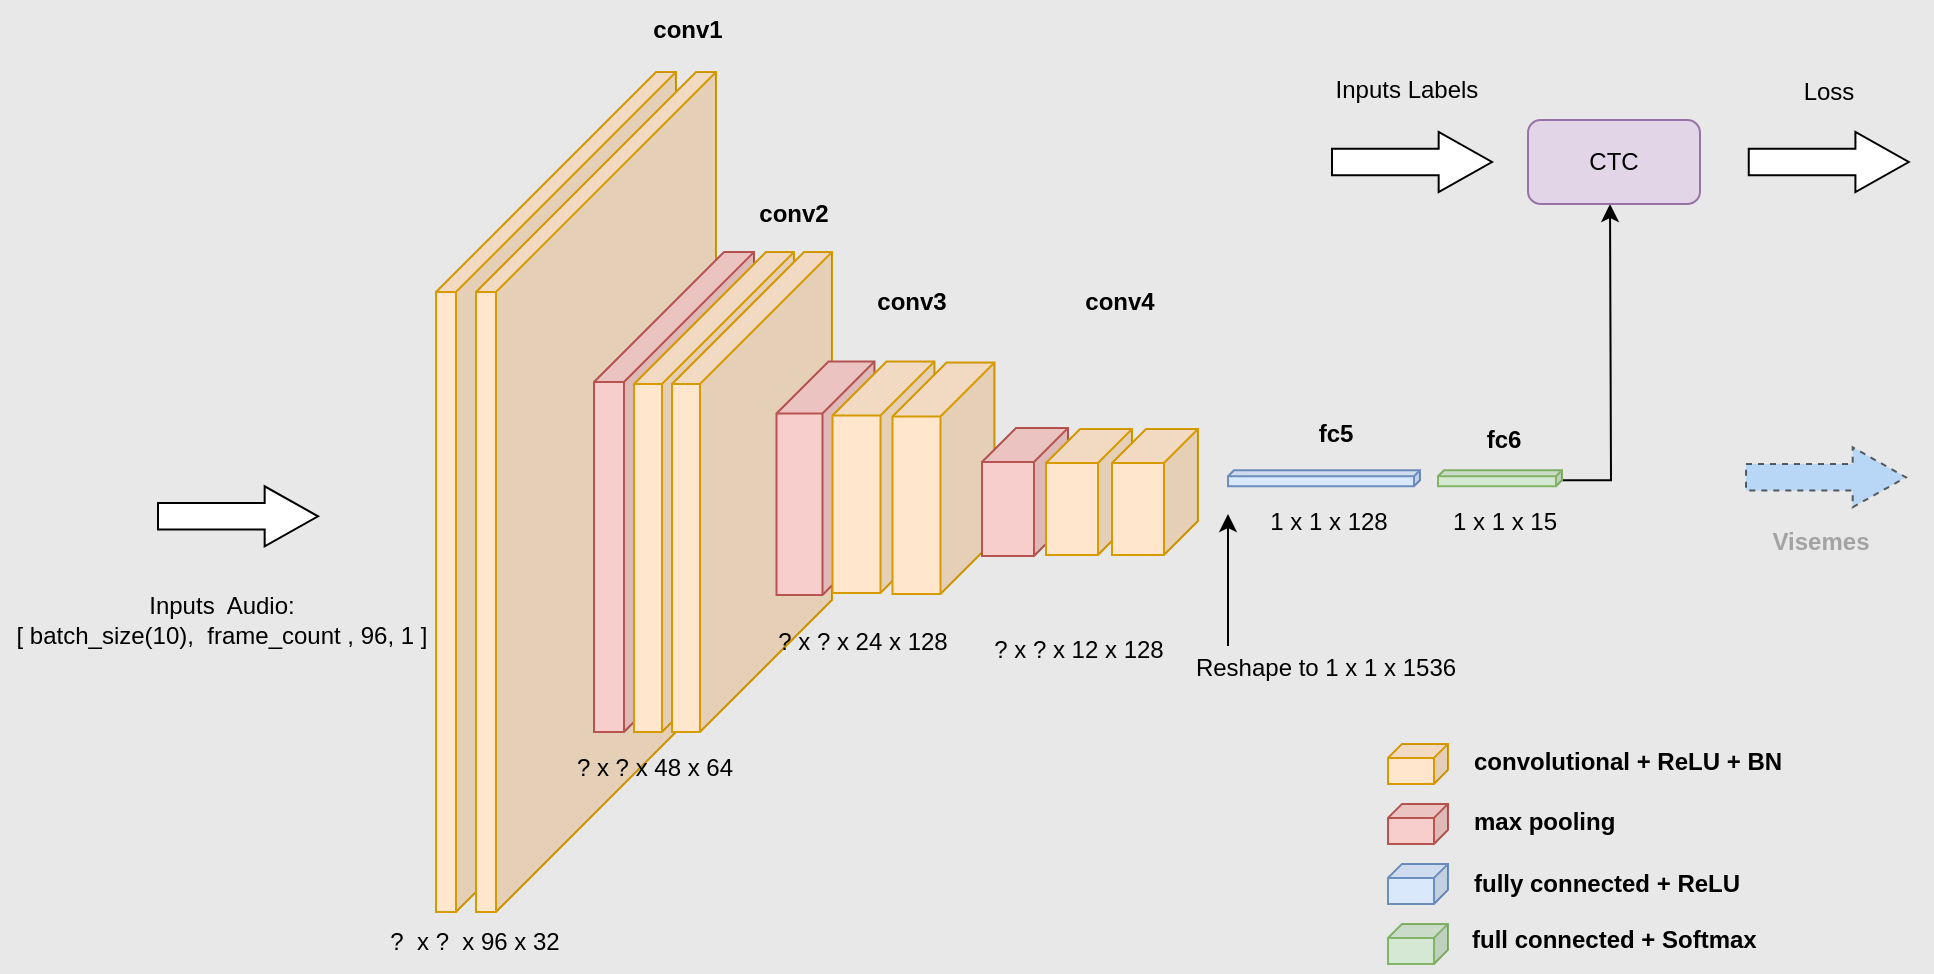 <mxfile version="20.5.3" type="github">
  <diagram id="QJjx0-fPxzvcmYibJWj1" name="Page-1">
    <mxGraphModel dx="1666" dy="928" grid="0" gridSize="10" guides="1" tooltips="1" connect="1" arrows="0" fold="1" page="0" pageScale="1" pageWidth="827" pageHeight="583" background="#E8E8E8" math="0" shadow="0">
      <root>
        <mxCell id="0" />
        <mxCell id="1" parent="0" />
        <mxCell id="4f-DMQIj-ya-iA7LCkDa-1" value="" style="shape=cube;whiteSpace=wrap;html=1;boundedLbl=1;backgroundOutline=1;darkOpacity=0.05;darkOpacity2=0.1;size=110;direction=east;flipH=1;fillColor=#ffe6cc;strokeColor=#d79b00;" parent="1" vertex="1">
          <mxGeometry x="29" y="96" width="120" height="420" as="geometry" />
        </mxCell>
        <mxCell id="4f-DMQIj-ya-iA7LCkDa-2" value="" style="shape=cube;whiteSpace=wrap;html=1;boundedLbl=1;backgroundOutline=1;darkOpacity=0.05;darkOpacity2=0.1;size=110;direction=east;flipH=1;fillColor=#ffe6cc;strokeColor=#d79b00;" parent="1" vertex="1">
          <mxGeometry x="49" y="96" width="120" height="420" as="geometry" />
        </mxCell>
        <mxCell id="4f-DMQIj-ya-iA7LCkDa-3" value="" style="shape=cube;whiteSpace=wrap;html=1;boundedLbl=1;backgroundOutline=1;darkOpacity=0.05;darkOpacity2=0.1;size=65;direction=east;flipH=1;fillColor=#f8cecc;strokeColor=#b85450;" parent="1" vertex="1">
          <mxGeometry x="108" y="186" width="80" height="240" as="geometry" />
        </mxCell>
        <mxCell id="4f-DMQIj-ya-iA7LCkDa-4" value="" style="shape=cube;whiteSpace=wrap;html=1;boundedLbl=1;backgroundOutline=1;darkOpacity=0.05;darkOpacity2=0.1;size=66;direction=east;flipH=1;fillColor=#ffe6cc;strokeColor=#d79b00;" parent="1" vertex="1">
          <mxGeometry x="128" y="186" width="80" height="240" as="geometry" />
        </mxCell>
        <mxCell id="4f-DMQIj-ya-iA7LCkDa-5" value="" style="shape=cube;whiteSpace=wrap;html=1;boundedLbl=1;backgroundOutline=1;darkOpacity=0.05;darkOpacity2=0.1;size=66;direction=east;flipH=1;fillColor=#ffe6cc;strokeColor=#d79b00;" parent="1" vertex="1">
          <mxGeometry x="147" y="186" width="80" height="240" as="geometry" />
        </mxCell>
        <mxCell id="4f-DMQIj-ya-iA7LCkDa-6" value="" style="shape=cube;whiteSpace=wrap;html=1;boundedLbl=1;backgroundOutline=1;darkOpacity=0.05;darkOpacity2=0.1;size=26;direction=east;flipH=1;fillColor=#f8cecc;strokeColor=#b85450;" parent="1" vertex="1">
          <mxGeometry x="199.25" y="240.76" width="49" height="116.75" as="geometry" />
        </mxCell>
        <mxCell id="4f-DMQIj-ya-iA7LCkDa-20" value="" style="shape=cube;whiteSpace=wrap;html=1;boundedLbl=1;backgroundOutline=1;darkOpacity=0.05;darkOpacity2=0.1;size=3;direction=east;flipH=1;fillColor=#dae8fc;strokeColor=#6c8ebf;" parent="1" vertex="1">
          <mxGeometry x="425" y="295.12" width="96" height="8" as="geometry" />
        </mxCell>
        <mxCell id="4f-DMQIj-ya-iA7LCkDa-23" value="" style="shape=cube;whiteSpace=wrap;html=1;boundedLbl=1;backgroundOutline=1;darkOpacity=0.05;darkOpacity2=0.1;size=7;direction=east;flipH=1;fillColor=#ffe6cc;strokeColor=#d79b00;" parent="1" vertex="1">
          <mxGeometry x="505" y="431.94" width="30" height="20" as="geometry" />
        </mxCell>
        <mxCell id="4f-DMQIj-ya-iA7LCkDa-24" value="" style="shape=cube;whiteSpace=wrap;html=1;boundedLbl=1;backgroundOutline=1;darkOpacity=0.05;darkOpacity2=0.1;size=7;direction=east;flipH=1;fillColor=#f8cecc;strokeColor=#b85450;" parent="1" vertex="1">
          <mxGeometry x="505" y="461.94" width="30" height="20" as="geometry" />
        </mxCell>
        <mxCell id="4f-DMQIj-ya-iA7LCkDa-26" value="" style="shape=cube;whiteSpace=wrap;html=1;boundedLbl=1;backgroundOutline=1;darkOpacity=0.05;darkOpacity2=0.1;size=7;direction=east;flipH=1;fillColor=#dae8fc;strokeColor=#6c8ebf;" parent="1" vertex="1">
          <mxGeometry x="505" y="491.94" width="30" height="20" as="geometry" />
        </mxCell>
        <mxCell id="X8ZHZ24zij-IhrfykU8V-10" style="edgeStyle=orthogonalEdgeStyle;rounded=0;orthogonalLoop=1;jettySize=auto;html=1;exitX=0;exitY=0;exitDx=0;exitDy=5;exitPerimeter=0;" parent="1" source="4f-DMQIj-ya-iA7LCkDa-27" edge="1">
          <mxGeometry relative="1" as="geometry">
            <mxPoint x="616" y="162" as="targetPoint" />
          </mxGeometry>
        </mxCell>
        <mxCell id="4f-DMQIj-ya-iA7LCkDa-27" value="" style="shape=cube;whiteSpace=wrap;html=1;boundedLbl=1;backgroundOutline=1;darkOpacity=0.05;darkOpacity2=0.1;size=3;direction=east;flipH=1;fillColor=#d5e8d4;strokeColor=#82b366;" parent="1" vertex="1">
          <mxGeometry x="530" y="295.13" width="62" height="8" as="geometry" />
        </mxCell>
        <mxCell id="4f-DMQIj-ya-iA7LCkDa-28" value="" style="shape=cube;whiteSpace=wrap;html=1;boundedLbl=1;backgroundOutline=1;darkOpacity=0.05;darkOpacity2=0.1;size=7;direction=east;flipH=1;fillColor=#d5e8d4;strokeColor=#82b366;" parent="1" vertex="1">
          <mxGeometry x="505" y="521.94" width="30" height="20" as="geometry" />
        </mxCell>
        <mxCell id="4f-DMQIj-ya-iA7LCkDa-29" value="&lt;b&gt;conv1&lt;/b&gt;" style="text;html=1;strokeColor=none;fillColor=none;align=center;verticalAlign=middle;whiteSpace=wrap;rounded=0;" parent="1" vertex="1">
          <mxGeometry x="135" y="60" width="40" height="30" as="geometry" />
        </mxCell>
        <mxCell id="4f-DMQIj-ya-iA7LCkDa-31" value="&lt;b&gt;conv2&lt;/b&gt;" style="text;html=1;strokeColor=none;fillColor=none;align=center;verticalAlign=middle;whiteSpace=wrap;rounded=0;" parent="1" vertex="1">
          <mxGeometry x="188" y="152" width="40" height="30" as="geometry" />
        </mxCell>
        <mxCell id="4f-DMQIj-ya-iA7LCkDa-32" value="&lt;b&gt;conv3&lt;/b&gt;" style="text;html=1;strokeColor=none;fillColor=none;align=center;verticalAlign=middle;whiteSpace=wrap;rounded=0;" parent="1" vertex="1">
          <mxGeometry x="247" y="196" width="40" height="30" as="geometry" />
        </mxCell>
        <mxCell id="4f-DMQIj-ya-iA7LCkDa-35" value="&lt;b&gt;fc5&lt;/b&gt;" style="text;html=1;strokeColor=none;fillColor=none;align=center;verticalAlign=middle;whiteSpace=wrap;rounded=0;" parent="1" vertex="1">
          <mxGeometry x="459" y="262" width="40" height="30" as="geometry" />
        </mxCell>
        <mxCell id="4f-DMQIj-ya-iA7LCkDa-36" value="&lt;b&gt;fc6&lt;br&gt;&lt;/b&gt;" style="text;html=1;strokeColor=none;fillColor=none;align=center;verticalAlign=middle;whiteSpace=wrap;rounded=0;" parent="1" vertex="1">
          <mxGeometry x="543" y="265.13" width="40" height="30" as="geometry" />
        </mxCell>
        <mxCell id="4f-DMQIj-ya-iA7LCkDa-38" value="?&amp;nbsp; x ?&amp;nbsp; x 96 x 32" style="text;html=1;strokeColor=none;fillColor=none;align=center;verticalAlign=middle;whiteSpace=wrap;rounded=0;" parent="1" vertex="1">
          <mxGeometry x="-1" y="516" width="99" height="30" as="geometry" />
        </mxCell>
        <mxCell id="4f-DMQIj-ya-iA7LCkDa-39" value="? x ? x 48 x 64" style="text;html=1;strokeColor=none;fillColor=none;align=center;verticalAlign=middle;whiteSpace=wrap;rounded=0;" parent="1" vertex="1">
          <mxGeometry x="94.75" y="432" width="86.5" height="24" as="geometry" />
        </mxCell>
        <mxCell id="4f-DMQIj-ya-iA7LCkDa-40" value="? x ? x 24 x 128" style="text;html=1;strokeColor=none;fillColor=none;align=center;verticalAlign=middle;whiteSpace=wrap;rounded=0;" parent="1" vertex="1">
          <mxGeometry x="198" y="365.99" width="89" height="30" as="geometry" />
        </mxCell>
        <mxCell id="4f-DMQIj-ya-iA7LCkDa-48" value="1 x 1 x 128" style="text;html=1;strokeColor=none;fillColor=none;align=center;verticalAlign=middle;whiteSpace=wrap;rounded=0;" parent="1" vertex="1">
          <mxGeometry x="436.5" y="309.13" width="77" height="24" as="geometry" />
        </mxCell>
        <mxCell id="4f-DMQIj-ya-iA7LCkDa-50" value="convolutional + ReLU + BN" style="text;html=1;strokeColor=none;fillColor=none;align=left;verticalAlign=middle;whiteSpace=wrap;rounded=0;fontStyle=1" parent="1" vertex="1">
          <mxGeometry x="546" y="429" width="166" height="23.88" as="geometry" />
        </mxCell>
        <mxCell id="4f-DMQIj-ya-iA7LCkDa-51" value="max pooling" style="text;html=1;strokeColor=none;fillColor=none;align=left;verticalAlign=middle;whiteSpace=wrap;rounded=0;fontStyle=1" parent="1" vertex="1">
          <mxGeometry x="546" y="459" width="138" height="23.88" as="geometry" />
        </mxCell>
        <mxCell id="4f-DMQIj-ya-iA7LCkDa-52" value="fully connected + ReLU" style="text;html=1;strokeColor=none;fillColor=none;align=left;verticalAlign=middle;whiteSpace=wrap;rounded=0;fontStyle=1" parent="1" vertex="1">
          <mxGeometry x="546" y="490.06" width="138" height="23.88" as="geometry" />
        </mxCell>
        <mxCell id="4f-DMQIj-ya-iA7LCkDa-53" value="full connected + Softmax" style="text;html=1;strokeColor=none;fillColor=none;align=left;verticalAlign=middle;whiteSpace=wrap;rounded=0;fontStyle=1" parent="1" vertex="1">
          <mxGeometry x="545" y="518.06" width="157" height="23.88" as="geometry" />
        </mxCell>
        <mxCell id="yxBh2q148SaSTJbGMb8b-1" value="" style="html=1;shadow=0;dashed=0;align=center;verticalAlign=middle;shape=mxgraph.arrows2.arrow;dy=0.56;dx=26.67;notch=0;" parent="1" vertex="1">
          <mxGeometry x="-110" y="303.13" width="80" height="30" as="geometry" />
        </mxCell>
        <mxCell id="yxBh2q148SaSTJbGMb8b-2" value="Inputs&amp;nbsp; Audio:&lt;br&gt;[ batch_size(10),&amp;nbsp; frame_count , 96, 1 ]" style="text;html=1;strokeColor=none;fillColor=none;align=center;verticalAlign=middle;whiteSpace=wrap;rounded=0;" parent="1" vertex="1">
          <mxGeometry x="-188.5" y="343.14" width="219.5" height="52.87" as="geometry" />
        </mxCell>
        <mxCell id="X8ZHZ24zij-IhrfykU8V-3" value="? x ? x 12&amp;nbsp;x 128" style="text;html=1;strokeColor=none;fillColor=none;align=center;verticalAlign=middle;whiteSpace=wrap;rounded=0;" parent="1" vertex="1">
          <mxGeometry x="305.5" y="370" width="89" height="30" as="geometry" />
        </mxCell>
        <mxCell id="X8ZHZ24zij-IhrfykU8V-4" value="&lt;b&gt;conv4&lt;/b&gt;" style="text;html=1;strokeColor=none;fillColor=none;align=center;verticalAlign=middle;whiteSpace=wrap;rounded=0;" parent="1" vertex="1">
          <mxGeometry x="351" y="196" width="40" height="30" as="geometry" />
        </mxCell>
        <mxCell id="X8ZHZ24zij-IhrfykU8V-5" value="1 x 1 x 15" style="text;html=1;strokeColor=none;fillColor=none;align=center;verticalAlign=middle;whiteSpace=wrap;rounded=0;" parent="1" vertex="1">
          <mxGeometry x="525" y="309.13" width="77" height="24" as="geometry" />
        </mxCell>
        <mxCell id="X8ZHZ24zij-IhrfykU8V-6" value="CTC" style="rounded=1;whiteSpace=wrap;html=1;fillColor=#e1d5e7;strokeColor=#9673a6;gradientColor=none;gradientDirection=north;fillStyle=auto;" parent="1" vertex="1">
          <mxGeometry x="575" y="120" width="86" height="42" as="geometry" />
        </mxCell>
        <mxCell id="X8ZHZ24zij-IhrfykU8V-7" value="" style="html=1;shadow=0;dashed=0;align=center;verticalAlign=middle;shape=mxgraph.arrows2.arrow;dy=0.56;dx=26.67;notch=0;" parent="1" vertex="1">
          <mxGeometry x="477" y="126" width="80" height="30" as="geometry" />
        </mxCell>
        <mxCell id="X8ZHZ24zij-IhrfykU8V-8" value="Inputs Labels" style="text;html=1;strokeColor=none;fillColor=none;align=center;verticalAlign=middle;whiteSpace=wrap;rounded=0;" parent="1" vertex="1">
          <mxGeometry x="463" y="89" width="102.75" height="31" as="geometry" />
        </mxCell>
        <mxCell id="X8ZHZ24zij-IhrfykU8V-12" value="" style="shape=cube;whiteSpace=wrap;html=1;boundedLbl=1;backgroundOutline=1;darkOpacity=0.05;darkOpacity2=0.1;size=27;direction=east;flipH=1;fillColor=#ffe6cc;strokeColor=#d79b00;" parent="1" vertex="1">
          <mxGeometry x="227.25" y="240.76" width="51" height="115.75" as="geometry" />
        </mxCell>
        <mxCell id="X8ZHZ24zij-IhrfykU8V-13" value="" style="shape=cube;whiteSpace=wrap;html=1;boundedLbl=1;backgroundOutline=1;darkOpacity=0.05;darkOpacity2=0.1;size=27;direction=east;flipH=1;fillColor=#ffe6cc;strokeColor=#d79b00;" parent="1" vertex="1">
          <mxGeometry x="257.25" y="241.26" width="51" height="115.75" as="geometry" />
        </mxCell>
        <mxCell id="X8ZHZ24zij-IhrfykU8V-16" value="" style="shape=cube;whiteSpace=wrap;html=1;boundedLbl=1;backgroundOutline=1;darkOpacity=0.05;darkOpacity2=0.1;size=17;direction=east;flipH=1;fillColor=#f8cecc;strokeColor=#b85450;" parent="1" vertex="1">
          <mxGeometry x="302" y="274" width="43" height="64" as="geometry" />
        </mxCell>
        <mxCell id="X8ZHZ24zij-IhrfykU8V-14" value="" style="shape=cube;whiteSpace=wrap;html=1;boundedLbl=1;backgroundOutline=1;darkOpacity=0.05;darkOpacity2=0.1;size=17;direction=east;flipH=1;fillColor=#ffe6cc;strokeColor=#d79b00;" parent="1" vertex="1">
          <mxGeometry x="334" y="274.5" width="43" height="63" as="geometry" />
        </mxCell>
        <mxCell id="X8ZHZ24zij-IhrfykU8V-17" value="" style="html=1;shadow=0;dashed=0;align=center;verticalAlign=middle;shape=mxgraph.arrows2.arrow;dy=0.56;dx=26.67;notch=0;" parent="1" vertex="1">
          <mxGeometry x="685.38" y="126" width="80" height="30" as="geometry" />
        </mxCell>
        <mxCell id="X8ZHZ24zij-IhrfykU8V-18" value="Loss" style="text;html=1;strokeColor=none;fillColor=none;align=center;verticalAlign=middle;whiteSpace=wrap;rounded=0;" parent="1" vertex="1">
          <mxGeometry x="674" y="90" width="102.75" height="31" as="geometry" />
        </mxCell>
        <mxCell id="X8ZHZ24zij-IhrfykU8V-19" value="" style="endArrow=classic;html=1;rounded=0;" parent="1" edge="1">
          <mxGeometry width="50" height="50" relative="1" as="geometry">
            <mxPoint x="425" y="383" as="sourcePoint" />
            <mxPoint x="425" y="317" as="targetPoint" />
          </mxGeometry>
        </mxCell>
        <mxCell id="X8ZHZ24zij-IhrfykU8V-20" value="Reshape to 1 x 1 x 1536" style="text;html=1;strokeColor=none;fillColor=none;align=center;verticalAlign=middle;whiteSpace=wrap;rounded=0;" parent="1" vertex="1">
          <mxGeometry x="402" y="382" width="144" height="23.87" as="geometry" />
        </mxCell>
        <mxCell id="cIVhCwhubLNqQL_CqeVp-1" value="" style="shape=cube;whiteSpace=wrap;html=1;boundedLbl=1;backgroundOutline=1;darkOpacity=0.05;darkOpacity2=0.1;size=17;direction=east;flipH=1;fillColor=#ffe6cc;strokeColor=#d79b00;" parent="1" vertex="1">
          <mxGeometry x="367" y="274.5" width="43" height="63" as="geometry" />
        </mxCell>
        <mxCell id="vU8nOXQxCGCvlXjPnSF3-1" value="" style="html=1;shadow=0;dashed=1;align=center;verticalAlign=middle;shape=mxgraph.arrows2.arrow;dy=0.56;dx=26.67;notch=0;fillColor=#99CCFF;opacity=60;" vertex="1" parent="1">
          <mxGeometry x="684" y="283.64" width="80" height="30" as="geometry" />
        </mxCell>
        <mxCell id="vU8nOXQxCGCvlXjPnSF3-2" value="Visemes" style="text;html=1;strokeColor=none;fillColor=none;align=center;verticalAlign=middle;whiteSpace=wrap;rounded=0;fontStyle=1;fontColor=#A3A3A3;" vertex="1" parent="1">
          <mxGeometry x="683" y="319.14" width="77" height="24" as="geometry" />
        </mxCell>
      </root>
    </mxGraphModel>
  </diagram>
</mxfile>
